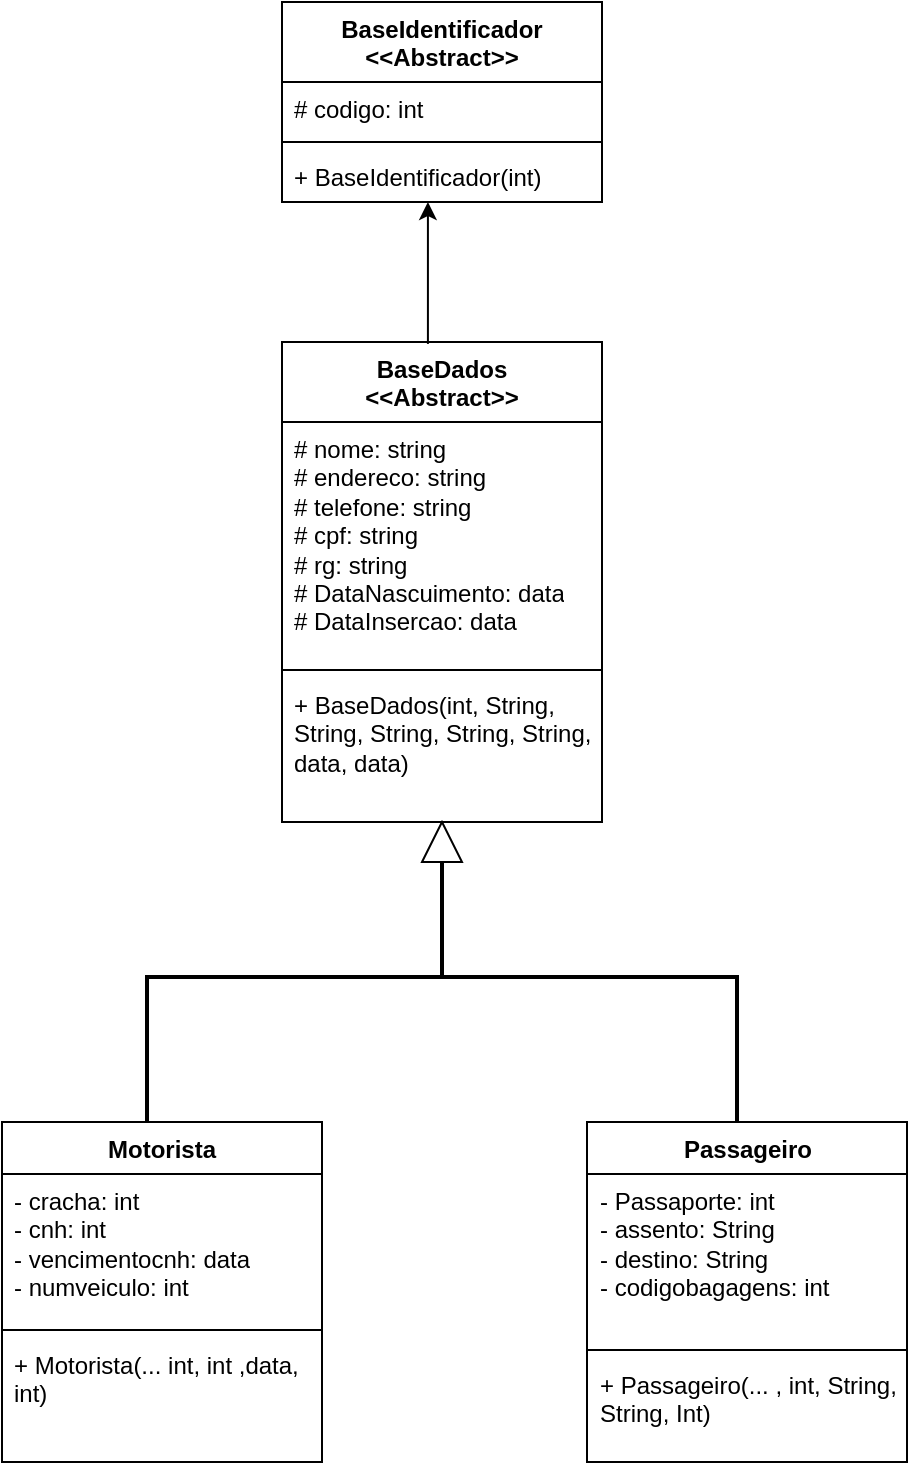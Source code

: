 <mxfile version="21.7.2" type="github">
  <diagram name="Página-1" id="ppFyuho-6lZI4iAAm3Co">
    <mxGraphModel dx="1073" dy="578" grid="1" gridSize="10" guides="1" tooltips="1" connect="1" arrows="1" fold="1" page="1" pageScale="1" pageWidth="827" pageHeight="1169" math="0" shadow="0">
      <root>
        <mxCell id="0" />
        <mxCell id="1" parent="0" />
        <mxCell id="SQFzKXtG82GjS1BGP7Bb-5" value="BaseIdentificador&lt;br&gt;&amp;lt;&amp;lt;Abstract&amp;gt;&amp;gt;" style="swimlane;fontStyle=1;align=center;verticalAlign=top;childLayout=stackLayout;horizontal=1;startSize=40;horizontalStack=0;resizeParent=1;resizeParentMax=0;resizeLast=0;collapsible=1;marginBottom=0;whiteSpace=wrap;html=1;" vertex="1" parent="1">
          <mxGeometry x="320" y="50" width="160" height="100" as="geometry" />
        </mxCell>
        <mxCell id="SQFzKXtG82GjS1BGP7Bb-6" value="# codigo: int" style="text;strokeColor=none;fillColor=none;align=left;verticalAlign=top;spacingLeft=4;spacingRight=4;overflow=hidden;rotatable=0;points=[[0,0.5],[1,0.5]];portConstraint=eastwest;whiteSpace=wrap;html=1;" vertex="1" parent="SQFzKXtG82GjS1BGP7Bb-5">
          <mxGeometry y="40" width="160" height="26" as="geometry" />
        </mxCell>
        <mxCell id="SQFzKXtG82GjS1BGP7Bb-7" value="" style="line;strokeWidth=1;fillColor=none;align=left;verticalAlign=middle;spacingTop=-1;spacingLeft=3;spacingRight=3;rotatable=0;labelPosition=right;points=[];portConstraint=eastwest;strokeColor=inherit;" vertex="1" parent="SQFzKXtG82GjS1BGP7Bb-5">
          <mxGeometry y="66" width="160" height="8" as="geometry" />
        </mxCell>
        <mxCell id="SQFzKXtG82GjS1BGP7Bb-8" value="+ BaseIdentificador(int)" style="text;strokeColor=none;fillColor=none;align=left;verticalAlign=top;spacingLeft=4;spacingRight=4;overflow=hidden;rotatable=0;points=[[0,0.5],[1,0.5]];portConstraint=eastwest;whiteSpace=wrap;html=1;" vertex="1" parent="SQFzKXtG82GjS1BGP7Bb-5">
          <mxGeometry y="74" width="160" height="26" as="geometry" />
        </mxCell>
        <mxCell id="SQFzKXtG82GjS1BGP7Bb-9" value="BaseDados&lt;br&gt;&amp;lt;&amp;lt;Abstract&amp;gt;&amp;gt;" style="swimlane;fontStyle=1;align=center;verticalAlign=top;childLayout=stackLayout;horizontal=1;startSize=40;horizontalStack=0;resizeParent=1;resizeParentMax=0;resizeLast=0;collapsible=1;marginBottom=0;whiteSpace=wrap;html=1;" vertex="1" parent="1">
          <mxGeometry x="320" y="220" width="160" height="240" as="geometry" />
        </mxCell>
        <mxCell id="SQFzKXtG82GjS1BGP7Bb-10" value="# nome: string&lt;br&gt;# endereco: string&lt;br&gt;# telefone: string&lt;br&gt;# cpf: string&lt;br&gt;# rg: string&lt;br&gt;# DataNascuimento: data&lt;br&gt;# DataInsercao: data" style="text;strokeColor=none;fillColor=none;align=left;verticalAlign=top;spacingLeft=4;spacingRight=4;overflow=hidden;rotatable=0;points=[[0,0.5],[1,0.5]];portConstraint=eastwest;whiteSpace=wrap;html=1;" vertex="1" parent="SQFzKXtG82GjS1BGP7Bb-9">
          <mxGeometry y="40" width="160" height="120" as="geometry" />
        </mxCell>
        <mxCell id="SQFzKXtG82GjS1BGP7Bb-11" value="" style="line;strokeWidth=1;fillColor=none;align=left;verticalAlign=middle;spacingTop=-1;spacingLeft=3;spacingRight=3;rotatable=0;labelPosition=right;points=[];portConstraint=eastwest;strokeColor=inherit;" vertex="1" parent="SQFzKXtG82GjS1BGP7Bb-9">
          <mxGeometry y="160" width="160" height="8" as="geometry" />
        </mxCell>
        <mxCell id="SQFzKXtG82GjS1BGP7Bb-12" value="+ BaseDados(int, String, String, String, String, String, data, data)" style="text;strokeColor=none;fillColor=none;align=left;verticalAlign=top;spacingLeft=4;spacingRight=4;overflow=hidden;rotatable=0;points=[[0,0.5],[1,0.5]];portConstraint=eastwest;whiteSpace=wrap;html=1;" vertex="1" parent="SQFzKXtG82GjS1BGP7Bb-9">
          <mxGeometry y="168" width="160" height="72" as="geometry" />
        </mxCell>
        <mxCell id="SQFzKXtG82GjS1BGP7Bb-18" value="Motorista&lt;br&gt;" style="swimlane;fontStyle=1;align=center;verticalAlign=top;childLayout=stackLayout;horizontal=1;startSize=26;horizontalStack=0;resizeParent=1;resizeParentMax=0;resizeLast=0;collapsible=1;marginBottom=0;whiteSpace=wrap;html=1;" vertex="1" parent="1">
          <mxGeometry x="180" y="610" width="160" height="170" as="geometry" />
        </mxCell>
        <mxCell id="SQFzKXtG82GjS1BGP7Bb-19" value="- cracha: int&lt;br&gt;- cnh: int&lt;br&gt;- vencimentocnh: data&lt;br&gt;- numveiculo: int&lt;br&gt;&lt;br&gt;" style="text;strokeColor=none;fillColor=none;align=left;verticalAlign=top;spacingLeft=4;spacingRight=4;overflow=hidden;rotatable=0;points=[[0,0.5],[1,0.5]];portConstraint=eastwest;whiteSpace=wrap;html=1;" vertex="1" parent="SQFzKXtG82GjS1BGP7Bb-18">
          <mxGeometry y="26" width="160" height="74" as="geometry" />
        </mxCell>
        <mxCell id="SQFzKXtG82GjS1BGP7Bb-20" value="" style="line;strokeWidth=1;fillColor=none;align=left;verticalAlign=middle;spacingTop=-1;spacingLeft=3;spacingRight=3;rotatable=0;labelPosition=right;points=[];portConstraint=eastwest;strokeColor=inherit;" vertex="1" parent="SQFzKXtG82GjS1BGP7Bb-18">
          <mxGeometry y="100" width="160" height="8" as="geometry" />
        </mxCell>
        <mxCell id="SQFzKXtG82GjS1BGP7Bb-21" value="+ Motorista(... int, int ,data, int)" style="text;strokeColor=none;fillColor=none;align=left;verticalAlign=top;spacingLeft=4;spacingRight=4;overflow=hidden;rotatable=0;points=[[0,0.5],[1,0.5]];portConstraint=eastwest;whiteSpace=wrap;html=1;" vertex="1" parent="SQFzKXtG82GjS1BGP7Bb-18">
          <mxGeometry y="108" width="160" height="62" as="geometry" />
        </mxCell>
        <mxCell id="SQFzKXtG82GjS1BGP7Bb-22" value="Passageiro" style="swimlane;fontStyle=1;align=center;verticalAlign=top;childLayout=stackLayout;horizontal=1;startSize=26;horizontalStack=0;resizeParent=1;resizeParentMax=0;resizeLast=0;collapsible=1;marginBottom=0;whiteSpace=wrap;html=1;" vertex="1" parent="1">
          <mxGeometry x="472.5" y="610" width="160" height="170" as="geometry" />
        </mxCell>
        <mxCell id="SQFzKXtG82GjS1BGP7Bb-23" value="- Passaporte: int&lt;br&gt;- assento: String&lt;br&gt;- destino: String&lt;br&gt;- codigobagagens: int" style="text;strokeColor=none;fillColor=none;align=left;verticalAlign=top;spacingLeft=4;spacingRight=4;overflow=hidden;rotatable=0;points=[[0,0.5],[1,0.5]];portConstraint=eastwest;whiteSpace=wrap;html=1;" vertex="1" parent="SQFzKXtG82GjS1BGP7Bb-22">
          <mxGeometry y="26" width="160" height="84" as="geometry" />
        </mxCell>
        <mxCell id="SQFzKXtG82GjS1BGP7Bb-24" value="" style="line;strokeWidth=1;fillColor=none;align=left;verticalAlign=middle;spacingTop=-1;spacingLeft=3;spacingRight=3;rotatable=0;labelPosition=right;points=[];portConstraint=eastwest;strokeColor=inherit;" vertex="1" parent="SQFzKXtG82GjS1BGP7Bb-22">
          <mxGeometry y="110" width="160" height="8" as="geometry" />
        </mxCell>
        <mxCell id="SQFzKXtG82GjS1BGP7Bb-25" value="+ Passageiro(... , int, String, String, Int)" style="text;strokeColor=none;fillColor=none;align=left;verticalAlign=top;spacingLeft=4;spacingRight=4;overflow=hidden;rotatable=0;points=[[0,0.5],[1,0.5]];portConstraint=eastwest;whiteSpace=wrap;html=1;" vertex="1" parent="SQFzKXtG82GjS1BGP7Bb-22">
          <mxGeometry y="118" width="160" height="52" as="geometry" />
        </mxCell>
        <mxCell id="SQFzKXtG82GjS1BGP7Bb-27" value="" style="strokeWidth=2;html=1;shape=mxgraph.flowchart.annotation_2;align=left;labelPosition=right;pointerEvents=1;rotation=90;" vertex="1" parent="1">
          <mxGeometry x="327.5" y="390" width="145" height="295" as="geometry" />
        </mxCell>
        <mxCell id="SQFzKXtG82GjS1BGP7Bb-29" value="" style="verticalLabelPosition=bottom;verticalAlign=top;html=1;shape=mxgraph.basic.acute_triangle;dx=0.5;" vertex="1" parent="1">
          <mxGeometry x="390" y="460" width="20" height="20" as="geometry" />
        </mxCell>
        <mxCell id="SQFzKXtG82GjS1BGP7Bb-32" value="" style="endArrow=classic;html=1;rounded=0;entryX=0.456;entryY=1;entryDx=0;entryDy=0;entryPerimeter=0;exitX=0.456;exitY=0.004;exitDx=0;exitDy=0;exitPerimeter=0;" edge="1" parent="1" source="SQFzKXtG82GjS1BGP7Bb-9" target="SQFzKXtG82GjS1BGP7Bb-8">
          <mxGeometry width="50" height="50" relative="1" as="geometry">
            <mxPoint x="390" y="290" as="sourcePoint" />
            <mxPoint x="440" y="240" as="targetPoint" />
          </mxGeometry>
        </mxCell>
      </root>
    </mxGraphModel>
  </diagram>
</mxfile>
